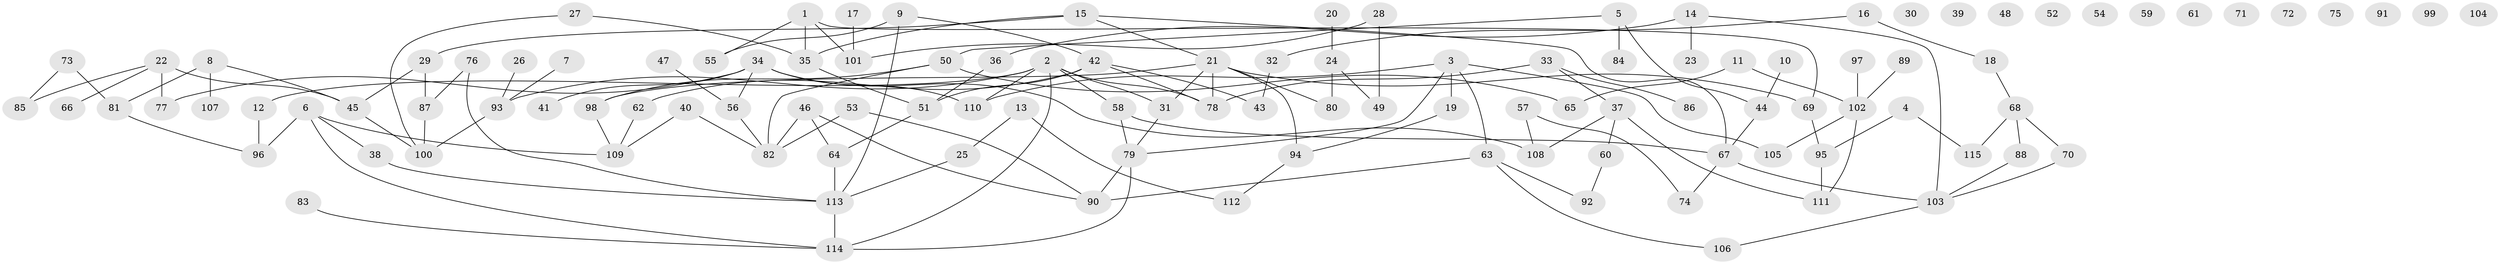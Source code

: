 // Generated by graph-tools (version 1.1) at 2025/25/03/09/25 03:25:17]
// undirected, 115 vertices, 143 edges
graph export_dot {
graph [start="1"]
  node [color=gray90,style=filled];
  1;
  2;
  3;
  4;
  5;
  6;
  7;
  8;
  9;
  10;
  11;
  12;
  13;
  14;
  15;
  16;
  17;
  18;
  19;
  20;
  21;
  22;
  23;
  24;
  25;
  26;
  27;
  28;
  29;
  30;
  31;
  32;
  33;
  34;
  35;
  36;
  37;
  38;
  39;
  40;
  41;
  42;
  43;
  44;
  45;
  46;
  47;
  48;
  49;
  50;
  51;
  52;
  53;
  54;
  55;
  56;
  57;
  58;
  59;
  60;
  61;
  62;
  63;
  64;
  65;
  66;
  67;
  68;
  69;
  70;
  71;
  72;
  73;
  74;
  75;
  76;
  77;
  78;
  79;
  80;
  81;
  82;
  83;
  84;
  85;
  86;
  87;
  88;
  89;
  90;
  91;
  92;
  93;
  94;
  95;
  96;
  97;
  98;
  99;
  100;
  101;
  102;
  103;
  104;
  105;
  106;
  107;
  108;
  109;
  110;
  111;
  112;
  113;
  114;
  115;
  1 -- 35;
  1 -- 55;
  1 -- 69;
  1 -- 101;
  2 -- 12;
  2 -- 31;
  2 -- 58;
  2 -- 78;
  2 -- 93;
  2 -- 110;
  2 -- 114;
  3 -- 19;
  3 -- 63;
  3 -- 79;
  3 -- 105;
  3 -- 110;
  4 -- 95;
  4 -- 115;
  5 -- 44;
  5 -- 50;
  5 -- 84;
  6 -- 38;
  6 -- 96;
  6 -- 109;
  6 -- 114;
  7 -- 93;
  8 -- 45;
  8 -- 81;
  8 -- 107;
  9 -- 42;
  9 -- 55;
  9 -- 113;
  10 -- 44;
  11 -- 65;
  11 -- 102;
  12 -- 96;
  13 -- 25;
  13 -- 112;
  14 -- 23;
  14 -- 36;
  14 -- 103;
  15 -- 21;
  15 -- 29;
  15 -- 35;
  15 -- 67;
  16 -- 18;
  16 -- 32;
  17 -- 101;
  18 -- 68;
  19 -- 94;
  20 -- 24;
  21 -- 31;
  21 -- 69;
  21 -- 78;
  21 -- 80;
  21 -- 94;
  21 -- 98;
  22 -- 45;
  22 -- 66;
  22 -- 77;
  22 -- 85;
  24 -- 49;
  24 -- 80;
  25 -- 113;
  26 -- 93;
  27 -- 35;
  27 -- 100;
  28 -- 49;
  28 -- 101;
  29 -- 45;
  29 -- 87;
  31 -- 79;
  32 -- 43;
  33 -- 37;
  33 -- 78;
  33 -- 86;
  34 -- 41;
  34 -- 56;
  34 -- 77;
  34 -- 108;
  34 -- 110;
  35 -- 51;
  36 -- 51;
  37 -- 60;
  37 -- 108;
  37 -- 111;
  38 -- 113;
  40 -- 82;
  40 -- 109;
  42 -- 43;
  42 -- 51;
  42 -- 62;
  42 -- 78;
  44 -- 67;
  45 -- 100;
  46 -- 64;
  46 -- 82;
  46 -- 90;
  47 -- 56;
  50 -- 65;
  50 -- 82;
  50 -- 98;
  51 -- 64;
  53 -- 82;
  53 -- 90;
  56 -- 82;
  57 -- 74;
  57 -- 108;
  58 -- 67;
  58 -- 79;
  60 -- 92;
  62 -- 109;
  63 -- 90;
  63 -- 92;
  63 -- 106;
  64 -- 113;
  67 -- 74;
  67 -- 103;
  68 -- 70;
  68 -- 88;
  68 -- 115;
  69 -- 95;
  70 -- 103;
  73 -- 81;
  73 -- 85;
  76 -- 87;
  76 -- 113;
  79 -- 90;
  79 -- 114;
  81 -- 96;
  83 -- 114;
  87 -- 100;
  88 -- 103;
  89 -- 102;
  93 -- 100;
  94 -- 112;
  95 -- 111;
  97 -- 102;
  98 -- 109;
  102 -- 105;
  102 -- 111;
  103 -- 106;
  113 -- 114;
}
